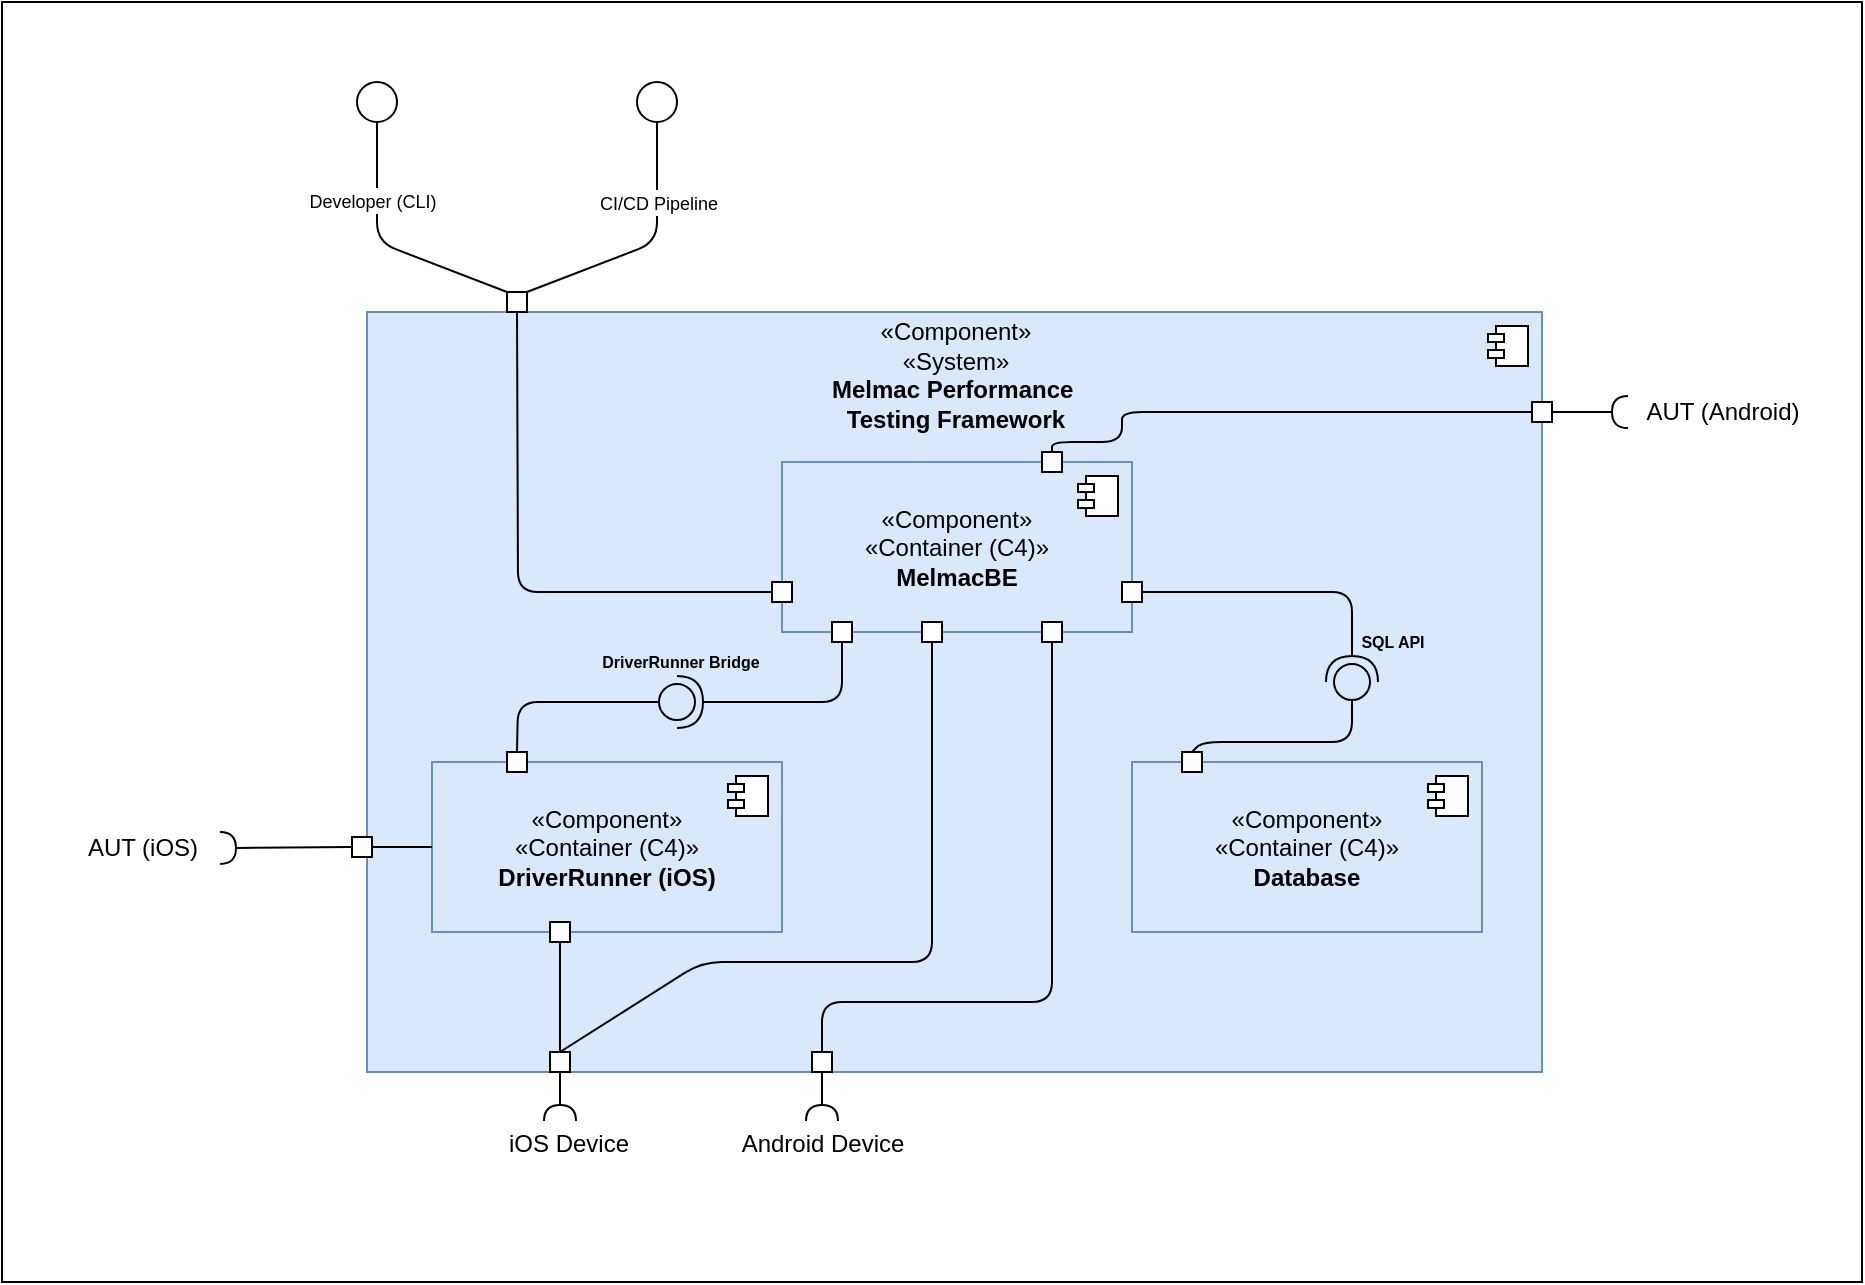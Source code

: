 <mxfile>
    <diagram name="Página-1" id="n2xdA80f38TUeuvm9ufp">
        <mxGraphModel dx="1227" dy="779" grid="1" gridSize="10" guides="1" tooltips="1" connect="1" arrows="1" fold="1" page="1" pageScale="1" pageWidth="827" pageHeight="1169" math="0" shadow="0">
            <root>
                <mxCell id="0"/>
                <mxCell id="4" value="Untitled Layer" parent="0"/>
                <mxCell id="5" value="" style="rounded=0;whiteSpace=wrap;html=1;container=0;" parent="4" vertex="1">
                    <mxGeometry x="170" y="100" width="930" height="640" as="geometry"/>
                </mxCell>
                <mxCell id="1" parent="0"/>
                <mxCell id="k1yO1b0AyRUfy4XpI7KQ-11" value="«Component»&lt;div&gt;«System»&lt;/div&gt;&lt;div&gt;&lt;b&gt;&lt;font style=&quot;color: rgb(0, 0, 0);&quot;&gt;Melmac Performance&amp;nbsp;&lt;/font&gt;&lt;/b&gt;&lt;/div&gt;&lt;div&gt;&lt;b style=&quot;color: rgb(63, 63, 63);&quot;&gt;&lt;font style=&quot;color: rgb(0, 0, 0);&quot;&gt;Testing Framework&lt;/font&gt;&lt;/b&gt;&lt;/div&gt;&lt;div&gt;&lt;br&gt;&lt;/div&gt;&lt;div&gt;&lt;br&gt;&lt;/div&gt;&lt;div&gt;&lt;br&gt;&lt;/div&gt;&lt;div&gt;&lt;br&gt;&lt;/div&gt;&lt;div&gt;&lt;br&gt;&lt;/div&gt;&lt;div&gt;&lt;br&gt;&lt;/div&gt;&lt;div&gt;&lt;br&gt;&lt;/div&gt;&lt;div&gt;&lt;br&gt;&lt;/div&gt;&lt;div&gt;&lt;br&gt;&lt;/div&gt;&lt;div&gt;&lt;br&gt;&lt;/div&gt;&lt;div&gt;&lt;br&gt;&lt;/div&gt;&lt;div&gt;&lt;br&gt;&lt;/div&gt;&lt;div&gt;&lt;br&gt;&lt;/div&gt;&lt;div&gt;&lt;br&gt;&lt;/div&gt;&lt;div&gt;&lt;br&gt;&lt;/div&gt;&lt;div&gt;&lt;br&gt;&lt;/div&gt;&lt;div&gt;&lt;br&gt;&lt;/div&gt;&lt;div&gt;&lt;br&gt;&lt;/div&gt;&lt;div&gt;&lt;br&gt;&lt;/div&gt;&lt;div&gt;&lt;br&gt;&lt;/div&gt;&lt;div&gt;&lt;br&gt;&lt;br&gt;&lt;/div&gt;" style="html=1;dropTarget=0;whiteSpace=wrap;fillColor=#dae8fc;strokeColor=#6c8ebf;" parent="1" vertex="1">
                    <mxGeometry x="352.5" y="255" width="587.5" height="380" as="geometry"/>
                </mxCell>
                <mxCell id="k1yO1b0AyRUfy4XpI7KQ-12" value="" style="shape=module;jettyWidth=8;jettyHeight=4;" parent="k1yO1b0AyRUfy4XpI7KQ-11" vertex="1">
                    <mxGeometry x="1" width="20" height="20" relative="1" as="geometry">
                        <mxPoint x="-27" y="7" as="offset"/>
                    </mxGeometry>
                </mxCell>
                <mxCell id="yezaJcdioR4BwKPc-LXy-1" value="" style="rounded=0;orthogonalLoop=1;jettySize=auto;html=1;endArrow=halfCircle;endFill=0;endSize=6;strokeWidth=1;sketch=0;fontSize=12;curved=1;entryX=0.5;entryY=0.35;entryDx=0;entryDy=0;entryPerimeter=0;" parent="1" source="yezaJcdioR4BwKPc-LXy-3" edge="1">
                    <mxGeometry relative="1" as="geometry">
                        <mxPoint x="429" y="661" as="sourcePoint"/>
                        <mxPoint x="449" y="659.5" as="targetPoint"/>
                    </mxGeometry>
                </mxCell>
                <mxCell id="yezaJcdioR4BwKPc-LXy-2" value="" style="ellipse;whiteSpace=wrap;html=1;align=center;aspect=fixed;fillColor=none;strokeColor=none;resizable=0;perimeter=centerPerimeter;rotatable=0;allowArrows=0;points=[];outlineConnect=1;" parent="1" vertex="1">
                    <mxGeometry x="444" y="656" width="10" height="10" as="geometry"/>
                </mxCell>
                <mxCell id="yezaJcdioR4BwKPc-LXy-3" value="" style="whiteSpace=wrap;html=1;aspect=fixed;" parent="1" vertex="1">
                    <mxGeometry x="444" y="625" width="10" height="10" as="geometry"/>
                </mxCell>
                <mxCell id="55" value="" style="edgeStyle=none;html=1;endArrow=none;endFill=0;" parent="1" source="56" target="53" edge="1">
                    <mxGeometry relative="1" as="geometry"/>
                </mxCell>
                <mxCell id="yezaJcdioR4BwKPc-LXy-6" value="" style="whiteSpace=wrap;html=1;aspect=fixed;" parent="1" vertex="1">
                    <mxGeometry x="422.5" y="245" width="10" height="10" as="geometry"/>
                </mxCell>
                <mxCell id="46" style="edgeStyle=none;html=1;exitX=0.5;exitY=1;exitDx=0;exitDy=0;endArrow=none;endFill=0;entryX=0;entryY=0;entryDx=0;entryDy=0;" parent="1" source="yezaJcdioR4BwKPc-LXy-7" target="yezaJcdioR4BwKPc-LXy-6" edge="1">
                    <mxGeometry relative="1" as="geometry">
                        <mxPoint x="427.5" y="250" as="targetPoint"/>
                        <Array as="points">
                            <mxPoint x="357.5" y="220"/>
                        </Array>
                    </mxGeometry>
                </mxCell>
                <mxCell id="50" value="&lt;font style=&quot;font-size: 9px;&quot;&gt;Developer (CLI)&lt;/font&gt;" style="edgeLabel;html=1;align=center;verticalAlign=middle;resizable=0;points=[];" parent="46" vertex="1" connectable="0">
                    <mxGeometry x="-0.06" y="-2" relative="1" as="geometry">
                        <mxPoint x="-3" y="-23" as="offset"/>
                    </mxGeometry>
                </mxCell>
                <mxCell id="yezaJcdioR4BwKPc-LXy-7" value="&lt;div&gt;&lt;br&gt;&lt;/div&gt;&lt;div&gt;&lt;br&gt;&lt;/div&gt;&lt;div&gt;&lt;br&gt;&lt;br&gt;&lt;/div&gt;" style="ellipse;whiteSpace=wrap;html=1;aspect=fixed;" parent="1" vertex="1">
                    <mxGeometry x="347.5" y="140" width="20" height="20" as="geometry"/>
                </mxCell>
                <mxCell id="3" value="iOS Device" style="text;html=1;align=center;verticalAlign=middle;resizable=0;points=[];autosize=1;strokeColor=none;fillColor=none;" parent="1" vertex="1">
                    <mxGeometry x="413" y="656" width="80" height="30" as="geometry"/>
                </mxCell>
                <mxCell id="31" value="" style="whiteSpace=wrap;html=1;aspect=fixed;" parent="1" vertex="1">
                    <mxGeometry x="575" y="625" width="10" height="10" as="geometry"/>
                </mxCell>
                <mxCell id="32" value="" style="rounded=0;orthogonalLoop=1;jettySize=auto;html=1;endArrow=halfCircle;endFill=0;endSize=6;strokeWidth=1;sketch=0;fontSize=12;curved=1;exitX=0.5;exitY=1;exitDx=0;exitDy=0;entryX=0.5;entryY=0.35;entryDx=0;entryDy=0;entryPerimeter=0;" parent="1" source="31" edge="1">
                    <mxGeometry relative="1" as="geometry">
                        <mxPoint x="580" y="630" as="sourcePoint"/>
                        <mxPoint x="580" y="659.5" as="targetPoint"/>
                    </mxGeometry>
                </mxCell>
                <mxCell id="33" value="" style="ellipse;whiteSpace=wrap;html=1;align=center;aspect=fixed;fillColor=none;strokeColor=none;resizable=0;perimeter=centerPerimeter;rotatable=0;allowArrows=0;points=[];outlineConnect=1;" parent="1" vertex="1">
                    <mxGeometry x="510" y="380" width="10" height="10" as="geometry"/>
                </mxCell>
                <mxCell id="43" value="Android Device" style="text;html=1;align=center;verticalAlign=middle;resizable=0;points=[];autosize=1;strokeColor=none;fillColor=none;" parent="1" vertex="1">
                    <mxGeometry x="530" y="656" width="100" height="30" as="geometry"/>
                </mxCell>
                <mxCell id="48" style="edgeStyle=none;html=1;exitX=0.5;exitY=1;exitDx=0;exitDy=0;entryX=1;entryY=0;entryDx=0;entryDy=0;endArrow=none;endFill=0;" parent="1" source="44" target="yezaJcdioR4BwKPc-LXy-6" edge="1">
                    <mxGeometry relative="1" as="geometry">
                        <Array as="points">
                            <mxPoint x="497.5" y="220"/>
                        </Array>
                    </mxGeometry>
                </mxCell>
                <mxCell id="49" value="&lt;font style=&quot;font-size: 9px;&quot;&gt;CI/CD Pipeline&lt;/font&gt;" style="edgeLabel;html=1;align=center;verticalAlign=middle;resizable=0;points=[];" parent="48" vertex="1" connectable="0">
                    <mxGeometry x="-0.121" relative="1" as="geometry">
                        <mxPoint y="-17" as="offset"/>
                    </mxGeometry>
                </mxCell>
                <mxCell id="44" value="&lt;div&gt;&lt;br&gt;&lt;/div&gt;&lt;div&gt;&lt;br&gt;&lt;/div&gt;&lt;div&gt;&lt;br&gt;&lt;br&gt;&lt;/div&gt;" style="ellipse;whiteSpace=wrap;html=1;aspect=fixed;" parent="1" vertex="1">
                    <mxGeometry x="487.5" y="140" width="20" height="20" as="geometry"/>
                </mxCell>
                <mxCell id="82" style="edgeStyle=none;html=1;exitX=0.5;exitY=0;exitDx=0;exitDy=0;entryX=0;entryY=0.5;entryDx=0;entryDy=0;endArrow=none;endFill=0;" parent="1" source="97" target="81" edge="1">
                    <mxGeometry relative="1" as="geometry">
                        <Array as="points">
                            <mxPoint x="695" y="320"/>
                            <mxPoint x="730" y="320"/>
                            <mxPoint x="730" y="305"/>
                        </Array>
                    </mxGeometry>
                </mxCell>
                <mxCell id="53" value="«Component»&lt;div&gt;«Container (C4)»&lt;/div&gt;&lt;div&gt;&lt;span style=&quot;background-color: transparent;&quot;&gt;&lt;b&gt;&lt;font style=&quot;color: rgb(0, 0, 0);&quot;&gt;MelmacBE&lt;/font&gt;&lt;/b&gt;&lt;/span&gt;&lt;/div&gt;" style="html=1;dropTarget=0;whiteSpace=wrap;fillColor=#dae8fc;strokeColor=#6c8ebf;" parent="1" vertex="1">
                    <mxGeometry x="560" y="330" width="175" height="85" as="geometry"/>
                </mxCell>
                <mxCell id="54" value="" style="shape=module;jettyWidth=8;jettyHeight=4;" parent="53" vertex="1">
                    <mxGeometry x="1" width="20" height="20" relative="1" as="geometry">
                        <mxPoint x="-27" y="7" as="offset"/>
                    </mxGeometry>
                </mxCell>
                <mxCell id="60" value="" style="edgeStyle=none;html=1;endArrow=none;endFill=0;entryX=0;entryY=0.5;entryDx=0;entryDy=0;" parent="1" source="yezaJcdioR4BwKPc-LXy-6" target="56" edge="1">
                    <mxGeometry relative="1" as="geometry">
                        <mxPoint x="428" y="255" as="sourcePoint"/>
                        <mxPoint x="560" y="396" as="targetPoint"/>
                        <Array as="points">
                            <mxPoint x="428" y="395"/>
                        </Array>
                    </mxGeometry>
                </mxCell>
                <mxCell id="56" value="" style="whiteSpace=wrap;html=1;aspect=fixed;" parent="1" vertex="1">
                    <mxGeometry x="555" y="390" width="10" height="10" as="geometry"/>
                </mxCell>
                <mxCell id="61" value="«Component»&lt;div&gt;«Container (C4)»&lt;/div&gt;&lt;div&gt;&lt;span style=&quot;background-color: transparent;&quot;&gt;&lt;b&gt;&lt;font style=&quot;color: rgb(0, 0, 0);&quot;&gt;DriverRunner (iOS)&lt;/font&gt;&lt;/b&gt;&lt;/span&gt;&lt;/div&gt;" style="html=1;dropTarget=0;whiteSpace=wrap;fillColor=#dae8fc;strokeColor=#6c8ebf;" parent="1" vertex="1">
                    <mxGeometry x="385" y="480" width="175" height="85" as="geometry"/>
                </mxCell>
                <mxCell id="62" value="" style="shape=module;jettyWidth=8;jettyHeight=4;" parent="61" vertex="1">
                    <mxGeometry x="1" width="20" height="20" relative="1" as="geometry">
                        <mxPoint x="-27" y="7" as="offset"/>
                    </mxGeometry>
                </mxCell>
                <mxCell id="76" style="edgeStyle=none;html=1;exitX=0.5;exitY=1;exitDx=0;exitDy=0;entryX=1;entryY=0.5;entryDx=0;entryDy=0;endArrow=halfCircle;endFill=0;strokeWidth=1;endSize=11;" parent="1" source="63" edge="1">
                    <mxGeometry relative="1" as="geometry">
                        <mxPoint x="570" y="420" as="sourcePoint"/>
                        <mxPoint x="507.5" y="450" as="targetPoint"/>
                        <Array as="points">
                            <mxPoint x="590" y="450"/>
                        </Array>
                    </mxGeometry>
                </mxCell>
                <mxCell id="63" value="" style="whiteSpace=wrap;html=1;aspect=fixed;" parent="1" vertex="1">
                    <mxGeometry x="585" y="410" width="10" height="10" as="geometry"/>
                </mxCell>
                <mxCell id="75" style="edgeStyle=none;html=1;exitX=0.5;exitY=0;exitDx=0;exitDy=0;entryX=0;entryY=0.5;entryDx=0;entryDy=0;endArrow=oval;endFill=0;endSize=18;" parent="1" source="64" edge="1">
                    <mxGeometry relative="1" as="geometry">
                        <mxPoint x="507.5" y="450" as="targetPoint"/>
                        <Array as="points">
                            <mxPoint x="428" y="450"/>
                        </Array>
                    </mxGeometry>
                </mxCell>
                <mxCell id="64" value="" style="whiteSpace=wrap;html=1;aspect=fixed;" parent="1" vertex="1">
                    <mxGeometry x="422.5" y="475" width="10" height="10" as="geometry"/>
                </mxCell>
                <mxCell id="71" style="edgeStyle=none;html=1;exitX=0.5;exitY=1;exitDx=0;exitDy=0;entryX=0.5;entryY=0;entryDx=0;entryDy=0;endArrow=none;endFill=0;" parent="1" source="67" target="yezaJcdioR4BwKPc-LXy-3" edge="1">
                    <mxGeometry relative="1" as="geometry">
                        <Array as="points">
                            <mxPoint x="635" y="580"/>
                            <mxPoint x="520" y="580"/>
                        </Array>
                    </mxGeometry>
                </mxCell>
                <mxCell id="67" value="" style="whiteSpace=wrap;html=1;aspect=fixed;" parent="1" vertex="1">
                    <mxGeometry x="630" y="410" width="10" height="10" as="geometry"/>
                </mxCell>
                <mxCell id="73" style="edgeStyle=none;html=1;exitX=0.5;exitY=1;exitDx=0;exitDy=0;entryX=0.5;entryY=0;entryDx=0;entryDy=0;endArrow=none;endFill=0;" parent="1" source="68" target="31" edge="1">
                    <mxGeometry relative="1" as="geometry">
                        <Array as="points">
                            <mxPoint x="695" y="600"/>
                            <mxPoint x="620" y="600"/>
                            <mxPoint x="580" y="600"/>
                        </Array>
                    </mxGeometry>
                </mxCell>
                <mxCell id="68" value="" style="whiteSpace=wrap;html=1;aspect=fixed;" parent="1" vertex="1">
                    <mxGeometry x="690" y="410" width="10" height="10" as="geometry"/>
                </mxCell>
                <mxCell id="70" style="edgeStyle=none;html=1;exitX=0.5;exitY=1;exitDx=0;exitDy=0;entryX=0.5;entryY=0;entryDx=0;entryDy=0;endArrow=none;endFill=0;" parent="1" source="69" target="yezaJcdioR4BwKPc-LXy-3" edge="1">
                    <mxGeometry relative="1" as="geometry"/>
                </mxCell>
                <mxCell id="69" value="" style="whiteSpace=wrap;html=1;aspect=fixed;" parent="1" vertex="1">
                    <mxGeometry x="444" y="560" width="10" height="10" as="geometry"/>
                </mxCell>
                <mxCell id="80" value="DriverRunner Bridge" style="text;html=1;align=center;verticalAlign=middle;resizable=0;points=[];autosize=1;strokeColor=none;fillColor=none;fontStyle=1;fontSize=8;" parent="1" vertex="1">
                    <mxGeometry x="459" y="420" width="100" height="20" as="geometry"/>
                </mxCell>
                <mxCell id="81" value="" style="whiteSpace=wrap;html=1;aspect=fixed;" parent="1" vertex="1">
                    <mxGeometry x="935" y="300" width="10" height="10" as="geometry"/>
                </mxCell>
                <mxCell id="83" value="" style="rounded=0;orthogonalLoop=1;jettySize=auto;html=1;endArrow=halfCircle;endFill=0;endSize=6;strokeWidth=1;sketch=0;fontSize=12;curved=1;exitX=1;exitY=0.5;exitDx=0;exitDy=0;entryX=0.03;entryY=0.502;entryDx=0;entryDy=0;entryPerimeter=0;" parent="1" source="81" target="84" edge="1">
                    <mxGeometry relative="1" as="geometry">
                        <mxPoint x="775" y="309.43" as="sourcePoint"/>
                        <mxPoint x="825" y="305" as="targetPoint"/>
                    </mxGeometry>
                </mxCell>
                <mxCell id="84" value="AUT (Android)" style="text;html=1;align=center;verticalAlign=middle;resizable=0;points=[];autosize=1;strokeColor=none;fillColor=none;rotation=0;" parent="1" vertex="1">
                    <mxGeometry x="980" y="290" width="100" height="30" as="geometry"/>
                </mxCell>
                <mxCell id="88" style="edgeStyle=none;html=1;exitX=1;exitY=0.5;exitDx=0;exitDy=0;entryX=0;entryY=0.5;entryDx=0;entryDy=0;endArrow=none;endFill=0;" parent="1" source="85" target="61" edge="1">
                    <mxGeometry relative="1" as="geometry"/>
                </mxCell>
                <mxCell id="85" value="" style="whiteSpace=wrap;html=1;aspect=fixed;" parent="1" vertex="1">
                    <mxGeometry x="345" y="517.5" width="10" height="10" as="geometry"/>
                </mxCell>
                <mxCell id="86" value="" style="rounded=0;orthogonalLoop=1;jettySize=auto;html=1;endArrow=halfCircle;endFill=0;endSize=6;strokeWidth=1;sketch=0;fontSize=12;curved=1;exitX=0;exitY=0.5;exitDx=0;exitDy=0;" parent="1" source="85" edge="1">
                    <mxGeometry relative="1" as="geometry">
                        <mxPoint x="357.5" y="526.93" as="sourcePoint"/>
                        <mxPoint x="279" y="523" as="targetPoint"/>
                    </mxGeometry>
                </mxCell>
                <mxCell id="87" value="AUT (iOS)" style="text;html=1;align=center;verticalAlign=middle;resizable=0;points=[];autosize=1;strokeColor=none;fillColor=none;rotation=0;" parent="1" vertex="1">
                    <mxGeometry x="200" y="507.5" width="80" height="30" as="geometry"/>
                </mxCell>
                <mxCell id="91" value="" style="whiteSpace=wrap;html=1;aspect=fixed;" parent="1" vertex="1">
                    <mxGeometry x="730" y="390" width="10" height="10" as="geometry"/>
                </mxCell>
                <mxCell id="92" value="«Component»&lt;div&gt;«Container (C4)»&lt;/div&gt;&lt;div&gt;&lt;span style=&quot;background-color: transparent;&quot;&gt;&lt;b&gt;&lt;font style=&quot;color: rgb(0, 0, 0);&quot;&gt;Database&lt;/font&gt;&lt;/b&gt;&lt;/span&gt;&lt;/div&gt;" style="html=1;dropTarget=0;whiteSpace=wrap;fillColor=#dae8fc;strokeColor=#6c8ebf;" parent="1" vertex="1">
                    <mxGeometry x="735" y="480" width="175" height="85" as="geometry"/>
                </mxCell>
                <mxCell id="93" value="" style="shape=module;jettyWidth=8;jettyHeight=4;" parent="92" vertex="1">
                    <mxGeometry x="1" width="20" height="20" relative="1" as="geometry">
                        <mxPoint x="-27" y="7" as="offset"/>
                    </mxGeometry>
                </mxCell>
                <mxCell id="94" style="edgeStyle=none;html=1;exitX=1;exitY=0.5;exitDx=0;exitDy=0;endArrow=halfCircle;endFill=0;strokeWidth=1;endSize=11;" parent="1" source="91" edge="1">
                    <mxGeometry relative="1" as="geometry">
                        <mxPoint x="927.5" y="420" as="sourcePoint"/>
                        <mxPoint x="845" y="440" as="targetPoint"/>
                        <Array as="points">
                            <mxPoint x="845" y="395"/>
                        </Array>
                    </mxGeometry>
                </mxCell>
                <mxCell id="95" style="edgeStyle=none;html=1;exitX=0.5;exitY=0;exitDx=0;exitDy=0;endArrow=oval;endFill=0;endSize=18;" parent="1" source="96" edge="1">
                    <mxGeometry relative="1" as="geometry">
                        <mxPoint x="845" y="440" as="targetPoint"/>
                        <Array as="points">
                            <mxPoint x="770" y="470"/>
                            <mxPoint x="845" y="470"/>
                        </Array>
                    </mxGeometry>
                </mxCell>
                <mxCell id="96" value="" style="whiteSpace=wrap;html=1;aspect=fixed;" parent="1" vertex="1">
                    <mxGeometry x="760" y="475" width="10" height="10" as="geometry"/>
                </mxCell>
                <mxCell id="97" value="" style="whiteSpace=wrap;html=1;aspect=fixed;" parent="1" vertex="1">
                    <mxGeometry x="690" y="325" width="10" height="10" as="geometry"/>
                </mxCell>
                <mxCell id="98" value="SQL API" style="text;html=1;align=center;verticalAlign=middle;resizable=0;points=[];autosize=1;strokeColor=none;fillColor=none;fontStyle=1;fontSize=8;" parent="1" vertex="1">
                    <mxGeometry x="840" y="410" width="50" height="20" as="geometry"/>
                </mxCell>
            </root>
        </mxGraphModel>
    </diagram>
</mxfile>